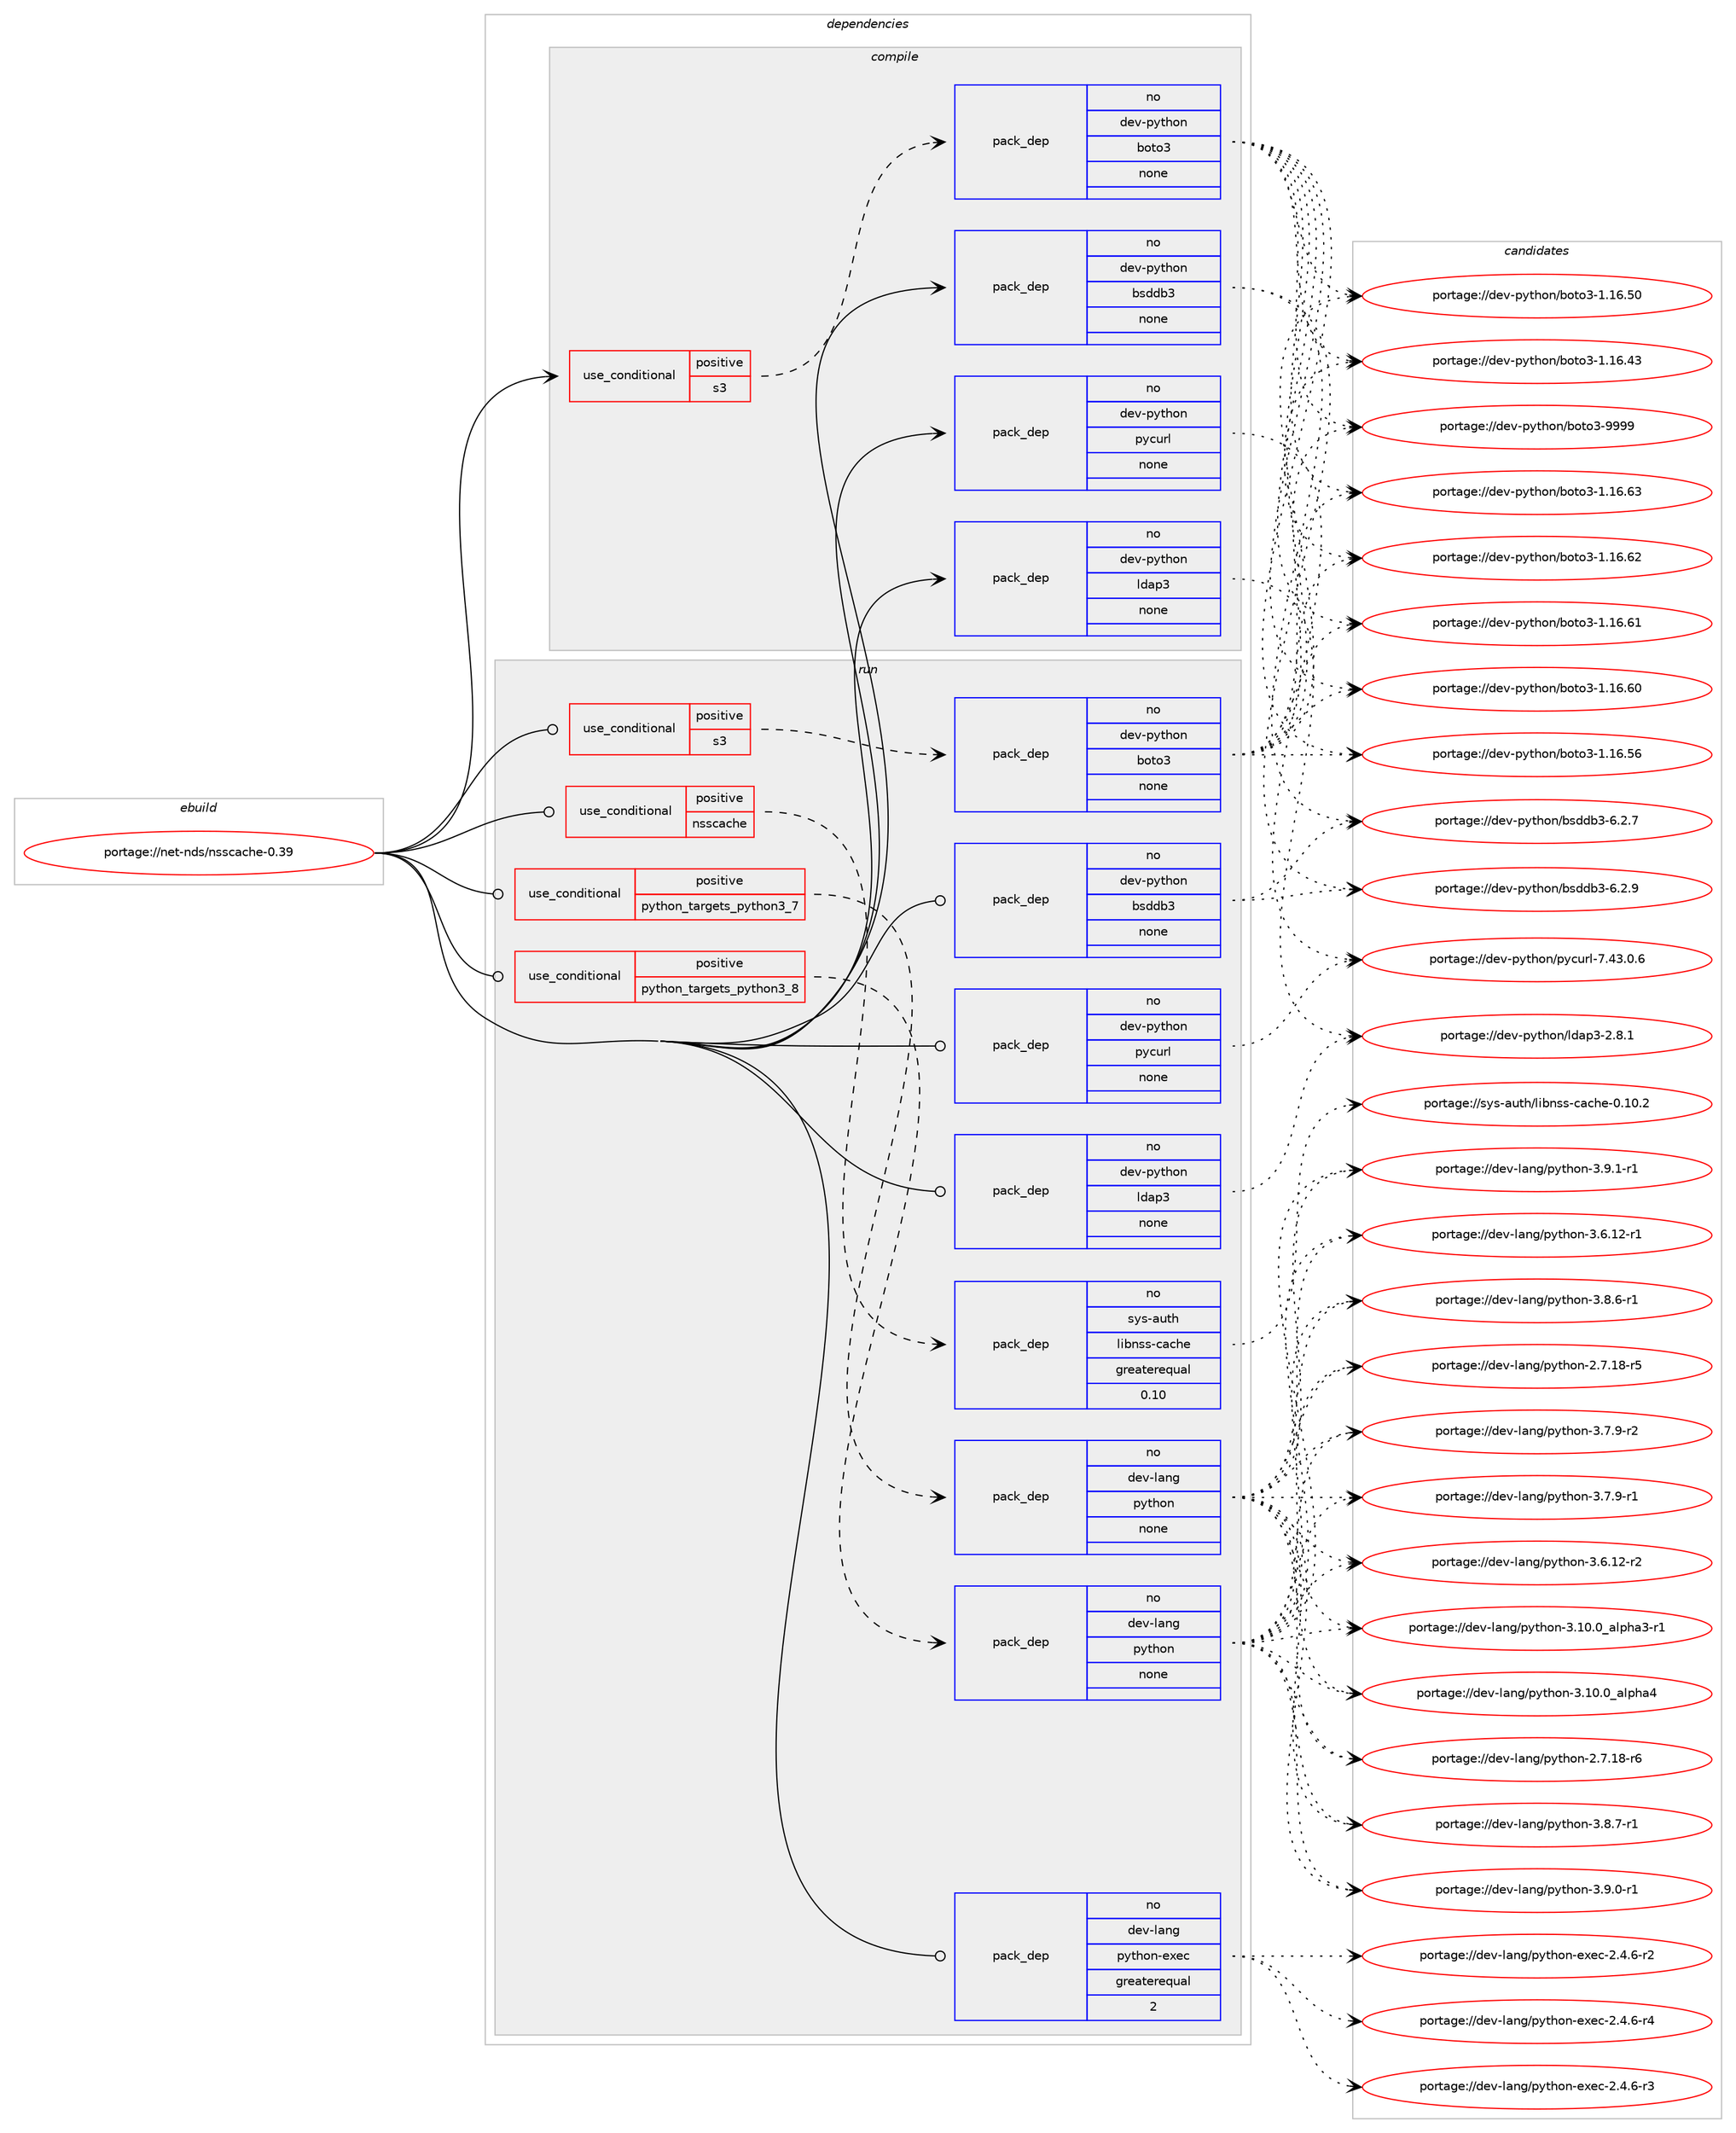 digraph prolog {

# *************
# Graph options
# *************

newrank=true;
concentrate=true;
compound=true;
graph [rankdir=LR,fontname=Helvetica,fontsize=10,ranksep=1.5];#, ranksep=2.5, nodesep=0.2];
edge  [arrowhead=vee];
node  [fontname=Helvetica,fontsize=10];

# **********
# The ebuild
# **********

subgraph cluster_leftcol {
color=gray;
rank=same;
label=<<i>ebuild</i>>;
id [label="portage://net-nds/nsscache-0.39", color=red, width=4, href="../net-nds/nsscache-0.39.svg"];
}

# ****************
# The dependencies
# ****************

subgraph cluster_midcol {
color=gray;
label=<<i>dependencies</i>>;
subgraph cluster_compile {
fillcolor="#eeeeee";
style=filled;
label=<<i>compile</i>>;
subgraph cond7190 {
dependency23466 [label=<<TABLE BORDER="0" CELLBORDER="1" CELLSPACING="0" CELLPADDING="4"><TR><TD ROWSPAN="3" CELLPADDING="10">use_conditional</TD></TR><TR><TD>positive</TD></TR><TR><TD>s3</TD></TR></TABLE>>, shape=none, color=red];
subgraph pack16088 {
dependency23467 [label=<<TABLE BORDER="0" CELLBORDER="1" CELLSPACING="0" CELLPADDING="4" WIDTH="220"><TR><TD ROWSPAN="6" CELLPADDING="30">pack_dep</TD></TR><TR><TD WIDTH="110">no</TD></TR><TR><TD>dev-python</TD></TR><TR><TD>boto3</TD></TR><TR><TD>none</TD></TR><TR><TD></TD></TR></TABLE>>, shape=none, color=blue];
}
dependency23466:e -> dependency23467:w [weight=20,style="dashed",arrowhead="vee"];
}
id:e -> dependency23466:w [weight=20,style="solid",arrowhead="vee"];
subgraph pack16089 {
dependency23468 [label=<<TABLE BORDER="0" CELLBORDER="1" CELLSPACING="0" CELLPADDING="4" WIDTH="220"><TR><TD ROWSPAN="6" CELLPADDING="30">pack_dep</TD></TR><TR><TD WIDTH="110">no</TD></TR><TR><TD>dev-python</TD></TR><TR><TD>bsddb3</TD></TR><TR><TD>none</TD></TR><TR><TD></TD></TR></TABLE>>, shape=none, color=blue];
}
id:e -> dependency23468:w [weight=20,style="solid",arrowhead="vee"];
subgraph pack16090 {
dependency23469 [label=<<TABLE BORDER="0" CELLBORDER="1" CELLSPACING="0" CELLPADDING="4" WIDTH="220"><TR><TD ROWSPAN="6" CELLPADDING="30">pack_dep</TD></TR><TR><TD WIDTH="110">no</TD></TR><TR><TD>dev-python</TD></TR><TR><TD>ldap3</TD></TR><TR><TD>none</TD></TR><TR><TD></TD></TR></TABLE>>, shape=none, color=blue];
}
id:e -> dependency23469:w [weight=20,style="solid",arrowhead="vee"];
subgraph pack16091 {
dependency23470 [label=<<TABLE BORDER="0" CELLBORDER="1" CELLSPACING="0" CELLPADDING="4" WIDTH="220"><TR><TD ROWSPAN="6" CELLPADDING="30">pack_dep</TD></TR><TR><TD WIDTH="110">no</TD></TR><TR><TD>dev-python</TD></TR><TR><TD>pycurl</TD></TR><TR><TD>none</TD></TR><TR><TD></TD></TR></TABLE>>, shape=none, color=blue];
}
id:e -> dependency23470:w [weight=20,style="solid",arrowhead="vee"];
}
subgraph cluster_compileandrun {
fillcolor="#eeeeee";
style=filled;
label=<<i>compile and run</i>>;
}
subgraph cluster_run {
fillcolor="#eeeeee";
style=filled;
label=<<i>run</i>>;
subgraph cond7191 {
dependency23471 [label=<<TABLE BORDER="0" CELLBORDER="1" CELLSPACING="0" CELLPADDING="4"><TR><TD ROWSPAN="3" CELLPADDING="10">use_conditional</TD></TR><TR><TD>positive</TD></TR><TR><TD>nsscache</TD></TR></TABLE>>, shape=none, color=red];
subgraph pack16092 {
dependency23472 [label=<<TABLE BORDER="0" CELLBORDER="1" CELLSPACING="0" CELLPADDING="4" WIDTH="220"><TR><TD ROWSPAN="6" CELLPADDING="30">pack_dep</TD></TR><TR><TD WIDTH="110">no</TD></TR><TR><TD>sys-auth</TD></TR><TR><TD>libnss-cache</TD></TR><TR><TD>greaterequal</TD></TR><TR><TD>0.10</TD></TR></TABLE>>, shape=none, color=blue];
}
dependency23471:e -> dependency23472:w [weight=20,style="dashed",arrowhead="vee"];
}
id:e -> dependency23471:w [weight=20,style="solid",arrowhead="odot"];
subgraph cond7192 {
dependency23473 [label=<<TABLE BORDER="0" CELLBORDER="1" CELLSPACING="0" CELLPADDING="4"><TR><TD ROWSPAN="3" CELLPADDING="10">use_conditional</TD></TR><TR><TD>positive</TD></TR><TR><TD>python_targets_python3_7</TD></TR></TABLE>>, shape=none, color=red];
subgraph pack16093 {
dependency23474 [label=<<TABLE BORDER="0" CELLBORDER="1" CELLSPACING="0" CELLPADDING="4" WIDTH="220"><TR><TD ROWSPAN="6" CELLPADDING="30">pack_dep</TD></TR><TR><TD WIDTH="110">no</TD></TR><TR><TD>dev-lang</TD></TR><TR><TD>python</TD></TR><TR><TD>none</TD></TR><TR><TD></TD></TR></TABLE>>, shape=none, color=blue];
}
dependency23473:e -> dependency23474:w [weight=20,style="dashed",arrowhead="vee"];
}
id:e -> dependency23473:w [weight=20,style="solid",arrowhead="odot"];
subgraph cond7193 {
dependency23475 [label=<<TABLE BORDER="0" CELLBORDER="1" CELLSPACING="0" CELLPADDING="4"><TR><TD ROWSPAN="3" CELLPADDING="10">use_conditional</TD></TR><TR><TD>positive</TD></TR><TR><TD>python_targets_python3_8</TD></TR></TABLE>>, shape=none, color=red];
subgraph pack16094 {
dependency23476 [label=<<TABLE BORDER="0" CELLBORDER="1" CELLSPACING="0" CELLPADDING="4" WIDTH="220"><TR><TD ROWSPAN="6" CELLPADDING="30">pack_dep</TD></TR><TR><TD WIDTH="110">no</TD></TR><TR><TD>dev-lang</TD></TR><TR><TD>python</TD></TR><TR><TD>none</TD></TR><TR><TD></TD></TR></TABLE>>, shape=none, color=blue];
}
dependency23475:e -> dependency23476:w [weight=20,style="dashed",arrowhead="vee"];
}
id:e -> dependency23475:w [weight=20,style="solid",arrowhead="odot"];
subgraph cond7194 {
dependency23477 [label=<<TABLE BORDER="0" CELLBORDER="1" CELLSPACING="0" CELLPADDING="4"><TR><TD ROWSPAN="3" CELLPADDING="10">use_conditional</TD></TR><TR><TD>positive</TD></TR><TR><TD>s3</TD></TR></TABLE>>, shape=none, color=red];
subgraph pack16095 {
dependency23478 [label=<<TABLE BORDER="0" CELLBORDER="1" CELLSPACING="0" CELLPADDING="4" WIDTH="220"><TR><TD ROWSPAN="6" CELLPADDING="30">pack_dep</TD></TR><TR><TD WIDTH="110">no</TD></TR><TR><TD>dev-python</TD></TR><TR><TD>boto3</TD></TR><TR><TD>none</TD></TR><TR><TD></TD></TR></TABLE>>, shape=none, color=blue];
}
dependency23477:e -> dependency23478:w [weight=20,style="dashed",arrowhead="vee"];
}
id:e -> dependency23477:w [weight=20,style="solid",arrowhead="odot"];
subgraph pack16096 {
dependency23479 [label=<<TABLE BORDER="0" CELLBORDER="1" CELLSPACING="0" CELLPADDING="4" WIDTH="220"><TR><TD ROWSPAN="6" CELLPADDING="30">pack_dep</TD></TR><TR><TD WIDTH="110">no</TD></TR><TR><TD>dev-lang</TD></TR><TR><TD>python-exec</TD></TR><TR><TD>greaterequal</TD></TR><TR><TD>2</TD></TR></TABLE>>, shape=none, color=blue];
}
id:e -> dependency23479:w [weight=20,style="solid",arrowhead="odot"];
subgraph pack16097 {
dependency23480 [label=<<TABLE BORDER="0" CELLBORDER="1" CELLSPACING="0" CELLPADDING="4" WIDTH="220"><TR><TD ROWSPAN="6" CELLPADDING="30">pack_dep</TD></TR><TR><TD WIDTH="110">no</TD></TR><TR><TD>dev-python</TD></TR><TR><TD>bsddb3</TD></TR><TR><TD>none</TD></TR><TR><TD></TD></TR></TABLE>>, shape=none, color=blue];
}
id:e -> dependency23480:w [weight=20,style="solid",arrowhead="odot"];
subgraph pack16098 {
dependency23481 [label=<<TABLE BORDER="0" CELLBORDER="1" CELLSPACING="0" CELLPADDING="4" WIDTH="220"><TR><TD ROWSPAN="6" CELLPADDING="30">pack_dep</TD></TR><TR><TD WIDTH="110">no</TD></TR><TR><TD>dev-python</TD></TR><TR><TD>ldap3</TD></TR><TR><TD>none</TD></TR><TR><TD></TD></TR></TABLE>>, shape=none, color=blue];
}
id:e -> dependency23481:w [weight=20,style="solid",arrowhead="odot"];
subgraph pack16099 {
dependency23482 [label=<<TABLE BORDER="0" CELLBORDER="1" CELLSPACING="0" CELLPADDING="4" WIDTH="220"><TR><TD ROWSPAN="6" CELLPADDING="30">pack_dep</TD></TR><TR><TD WIDTH="110">no</TD></TR><TR><TD>dev-python</TD></TR><TR><TD>pycurl</TD></TR><TR><TD>none</TD></TR><TR><TD></TD></TR></TABLE>>, shape=none, color=blue];
}
id:e -> dependency23482:w [weight=20,style="solid",arrowhead="odot"];
}
}

# **************
# The candidates
# **************

subgraph cluster_choices {
rank=same;
color=gray;
label=<<i>candidates</i>>;

subgraph choice16088 {
color=black;
nodesep=1;
choice100101118451121211161041111104798111116111514557575757 [label="portage://dev-python/boto3-9999", color=red, width=4,href="../dev-python/boto3-9999.svg"];
choice100101118451121211161041111104798111116111514549464954465451 [label="portage://dev-python/boto3-1.16.63", color=red, width=4,href="../dev-python/boto3-1.16.63.svg"];
choice100101118451121211161041111104798111116111514549464954465450 [label="portage://dev-python/boto3-1.16.62", color=red, width=4,href="../dev-python/boto3-1.16.62.svg"];
choice100101118451121211161041111104798111116111514549464954465449 [label="portage://dev-python/boto3-1.16.61", color=red, width=4,href="../dev-python/boto3-1.16.61.svg"];
choice100101118451121211161041111104798111116111514549464954465448 [label="portage://dev-python/boto3-1.16.60", color=red, width=4,href="../dev-python/boto3-1.16.60.svg"];
choice100101118451121211161041111104798111116111514549464954465354 [label="portage://dev-python/boto3-1.16.56", color=red, width=4,href="../dev-python/boto3-1.16.56.svg"];
choice100101118451121211161041111104798111116111514549464954465348 [label="portage://dev-python/boto3-1.16.50", color=red, width=4,href="../dev-python/boto3-1.16.50.svg"];
choice100101118451121211161041111104798111116111514549464954465251 [label="portage://dev-python/boto3-1.16.43", color=red, width=4,href="../dev-python/boto3-1.16.43.svg"];
dependency23467:e -> choice100101118451121211161041111104798111116111514557575757:w [style=dotted,weight="100"];
dependency23467:e -> choice100101118451121211161041111104798111116111514549464954465451:w [style=dotted,weight="100"];
dependency23467:e -> choice100101118451121211161041111104798111116111514549464954465450:w [style=dotted,weight="100"];
dependency23467:e -> choice100101118451121211161041111104798111116111514549464954465449:w [style=dotted,weight="100"];
dependency23467:e -> choice100101118451121211161041111104798111116111514549464954465448:w [style=dotted,weight="100"];
dependency23467:e -> choice100101118451121211161041111104798111116111514549464954465354:w [style=dotted,weight="100"];
dependency23467:e -> choice100101118451121211161041111104798111116111514549464954465348:w [style=dotted,weight="100"];
dependency23467:e -> choice100101118451121211161041111104798111116111514549464954465251:w [style=dotted,weight="100"];
}
subgraph choice16089 {
color=black;
nodesep=1;
choice1001011184511212111610411111047981151001009851455446504657 [label="portage://dev-python/bsddb3-6.2.9", color=red, width=4,href="../dev-python/bsddb3-6.2.9.svg"];
choice1001011184511212111610411111047981151001009851455446504655 [label="portage://dev-python/bsddb3-6.2.7", color=red, width=4,href="../dev-python/bsddb3-6.2.7.svg"];
dependency23468:e -> choice1001011184511212111610411111047981151001009851455446504657:w [style=dotted,weight="100"];
dependency23468:e -> choice1001011184511212111610411111047981151001009851455446504655:w [style=dotted,weight="100"];
}
subgraph choice16090 {
color=black;
nodesep=1;
choice10010111845112121116104111110471081009711251455046564649 [label="portage://dev-python/ldap3-2.8.1", color=red, width=4,href="../dev-python/ldap3-2.8.1.svg"];
dependency23469:e -> choice10010111845112121116104111110471081009711251455046564649:w [style=dotted,weight="100"];
}
subgraph choice16091 {
color=black;
nodesep=1;
choice100101118451121211161041111104711212199117114108455546525146484654 [label="portage://dev-python/pycurl-7.43.0.6", color=red, width=4,href="../dev-python/pycurl-7.43.0.6.svg"];
dependency23470:e -> choice100101118451121211161041111104711212199117114108455546525146484654:w [style=dotted,weight="100"];
}
subgraph choice16092 {
color=black;
nodesep=1;
choice115121115459711711610447108105981101151154599979910410145484649484650 [label="portage://sys-auth/libnss-cache-0.10.2", color=red, width=4,href="../sys-auth/libnss-cache-0.10.2.svg"];
dependency23472:e -> choice115121115459711711610447108105981101151154599979910410145484649484650:w [style=dotted,weight="100"];
}
subgraph choice16093 {
color=black;
nodesep=1;
choice1001011184510897110103471121211161041111104551465746494511449 [label="portage://dev-lang/python-3.9.1-r1", color=red, width=4,href="../dev-lang/python-3.9.1-r1.svg"];
choice1001011184510897110103471121211161041111104551465746484511449 [label="portage://dev-lang/python-3.9.0-r1", color=red, width=4,href="../dev-lang/python-3.9.0-r1.svg"];
choice1001011184510897110103471121211161041111104551465646554511449 [label="portage://dev-lang/python-3.8.7-r1", color=red, width=4,href="../dev-lang/python-3.8.7-r1.svg"];
choice1001011184510897110103471121211161041111104551465646544511449 [label="portage://dev-lang/python-3.8.6-r1", color=red, width=4,href="../dev-lang/python-3.8.6-r1.svg"];
choice1001011184510897110103471121211161041111104551465546574511450 [label="portage://dev-lang/python-3.7.9-r2", color=red, width=4,href="../dev-lang/python-3.7.9-r2.svg"];
choice1001011184510897110103471121211161041111104551465546574511449 [label="portage://dev-lang/python-3.7.9-r1", color=red, width=4,href="../dev-lang/python-3.7.9-r1.svg"];
choice100101118451089711010347112121116104111110455146544649504511450 [label="portage://dev-lang/python-3.6.12-r2", color=red, width=4,href="../dev-lang/python-3.6.12-r2.svg"];
choice100101118451089711010347112121116104111110455146544649504511449 [label="portage://dev-lang/python-3.6.12-r1", color=red, width=4,href="../dev-lang/python-3.6.12-r1.svg"];
choice1001011184510897110103471121211161041111104551464948464895971081121049752 [label="portage://dev-lang/python-3.10.0_alpha4", color=red, width=4,href="../dev-lang/python-3.10.0_alpha4.svg"];
choice10010111845108971101034711212111610411111045514649484648959710811210497514511449 [label="portage://dev-lang/python-3.10.0_alpha3-r1", color=red, width=4,href="../dev-lang/python-3.10.0_alpha3-r1.svg"];
choice100101118451089711010347112121116104111110455046554649564511454 [label="portage://dev-lang/python-2.7.18-r6", color=red, width=4,href="../dev-lang/python-2.7.18-r6.svg"];
choice100101118451089711010347112121116104111110455046554649564511453 [label="portage://dev-lang/python-2.7.18-r5", color=red, width=4,href="../dev-lang/python-2.7.18-r5.svg"];
dependency23474:e -> choice1001011184510897110103471121211161041111104551465746494511449:w [style=dotted,weight="100"];
dependency23474:e -> choice1001011184510897110103471121211161041111104551465746484511449:w [style=dotted,weight="100"];
dependency23474:e -> choice1001011184510897110103471121211161041111104551465646554511449:w [style=dotted,weight="100"];
dependency23474:e -> choice1001011184510897110103471121211161041111104551465646544511449:w [style=dotted,weight="100"];
dependency23474:e -> choice1001011184510897110103471121211161041111104551465546574511450:w [style=dotted,weight="100"];
dependency23474:e -> choice1001011184510897110103471121211161041111104551465546574511449:w [style=dotted,weight="100"];
dependency23474:e -> choice100101118451089711010347112121116104111110455146544649504511450:w [style=dotted,weight="100"];
dependency23474:e -> choice100101118451089711010347112121116104111110455146544649504511449:w [style=dotted,weight="100"];
dependency23474:e -> choice1001011184510897110103471121211161041111104551464948464895971081121049752:w [style=dotted,weight="100"];
dependency23474:e -> choice10010111845108971101034711212111610411111045514649484648959710811210497514511449:w [style=dotted,weight="100"];
dependency23474:e -> choice100101118451089711010347112121116104111110455046554649564511454:w [style=dotted,weight="100"];
dependency23474:e -> choice100101118451089711010347112121116104111110455046554649564511453:w [style=dotted,weight="100"];
}
subgraph choice16094 {
color=black;
nodesep=1;
choice1001011184510897110103471121211161041111104551465746494511449 [label="portage://dev-lang/python-3.9.1-r1", color=red, width=4,href="../dev-lang/python-3.9.1-r1.svg"];
choice1001011184510897110103471121211161041111104551465746484511449 [label="portage://dev-lang/python-3.9.0-r1", color=red, width=4,href="../dev-lang/python-3.9.0-r1.svg"];
choice1001011184510897110103471121211161041111104551465646554511449 [label="portage://dev-lang/python-3.8.7-r1", color=red, width=4,href="../dev-lang/python-3.8.7-r1.svg"];
choice1001011184510897110103471121211161041111104551465646544511449 [label="portage://dev-lang/python-3.8.6-r1", color=red, width=4,href="../dev-lang/python-3.8.6-r1.svg"];
choice1001011184510897110103471121211161041111104551465546574511450 [label="portage://dev-lang/python-3.7.9-r2", color=red, width=4,href="../dev-lang/python-3.7.9-r2.svg"];
choice1001011184510897110103471121211161041111104551465546574511449 [label="portage://dev-lang/python-3.7.9-r1", color=red, width=4,href="../dev-lang/python-3.7.9-r1.svg"];
choice100101118451089711010347112121116104111110455146544649504511450 [label="portage://dev-lang/python-3.6.12-r2", color=red, width=4,href="../dev-lang/python-3.6.12-r2.svg"];
choice100101118451089711010347112121116104111110455146544649504511449 [label="portage://dev-lang/python-3.6.12-r1", color=red, width=4,href="../dev-lang/python-3.6.12-r1.svg"];
choice1001011184510897110103471121211161041111104551464948464895971081121049752 [label="portage://dev-lang/python-3.10.0_alpha4", color=red, width=4,href="../dev-lang/python-3.10.0_alpha4.svg"];
choice10010111845108971101034711212111610411111045514649484648959710811210497514511449 [label="portage://dev-lang/python-3.10.0_alpha3-r1", color=red, width=4,href="../dev-lang/python-3.10.0_alpha3-r1.svg"];
choice100101118451089711010347112121116104111110455046554649564511454 [label="portage://dev-lang/python-2.7.18-r6", color=red, width=4,href="../dev-lang/python-2.7.18-r6.svg"];
choice100101118451089711010347112121116104111110455046554649564511453 [label="portage://dev-lang/python-2.7.18-r5", color=red, width=4,href="../dev-lang/python-2.7.18-r5.svg"];
dependency23476:e -> choice1001011184510897110103471121211161041111104551465746494511449:w [style=dotted,weight="100"];
dependency23476:e -> choice1001011184510897110103471121211161041111104551465746484511449:w [style=dotted,weight="100"];
dependency23476:e -> choice1001011184510897110103471121211161041111104551465646554511449:w [style=dotted,weight="100"];
dependency23476:e -> choice1001011184510897110103471121211161041111104551465646544511449:w [style=dotted,weight="100"];
dependency23476:e -> choice1001011184510897110103471121211161041111104551465546574511450:w [style=dotted,weight="100"];
dependency23476:e -> choice1001011184510897110103471121211161041111104551465546574511449:w [style=dotted,weight="100"];
dependency23476:e -> choice100101118451089711010347112121116104111110455146544649504511450:w [style=dotted,weight="100"];
dependency23476:e -> choice100101118451089711010347112121116104111110455146544649504511449:w [style=dotted,weight="100"];
dependency23476:e -> choice1001011184510897110103471121211161041111104551464948464895971081121049752:w [style=dotted,weight="100"];
dependency23476:e -> choice10010111845108971101034711212111610411111045514649484648959710811210497514511449:w [style=dotted,weight="100"];
dependency23476:e -> choice100101118451089711010347112121116104111110455046554649564511454:w [style=dotted,weight="100"];
dependency23476:e -> choice100101118451089711010347112121116104111110455046554649564511453:w [style=dotted,weight="100"];
}
subgraph choice16095 {
color=black;
nodesep=1;
choice100101118451121211161041111104798111116111514557575757 [label="portage://dev-python/boto3-9999", color=red, width=4,href="../dev-python/boto3-9999.svg"];
choice100101118451121211161041111104798111116111514549464954465451 [label="portage://dev-python/boto3-1.16.63", color=red, width=4,href="../dev-python/boto3-1.16.63.svg"];
choice100101118451121211161041111104798111116111514549464954465450 [label="portage://dev-python/boto3-1.16.62", color=red, width=4,href="../dev-python/boto3-1.16.62.svg"];
choice100101118451121211161041111104798111116111514549464954465449 [label="portage://dev-python/boto3-1.16.61", color=red, width=4,href="../dev-python/boto3-1.16.61.svg"];
choice100101118451121211161041111104798111116111514549464954465448 [label="portage://dev-python/boto3-1.16.60", color=red, width=4,href="../dev-python/boto3-1.16.60.svg"];
choice100101118451121211161041111104798111116111514549464954465354 [label="portage://dev-python/boto3-1.16.56", color=red, width=4,href="../dev-python/boto3-1.16.56.svg"];
choice100101118451121211161041111104798111116111514549464954465348 [label="portage://dev-python/boto3-1.16.50", color=red, width=4,href="../dev-python/boto3-1.16.50.svg"];
choice100101118451121211161041111104798111116111514549464954465251 [label="portage://dev-python/boto3-1.16.43", color=red, width=4,href="../dev-python/boto3-1.16.43.svg"];
dependency23478:e -> choice100101118451121211161041111104798111116111514557575757:w [style=dotted,weight="100"];
dependency23478:e -> choice100101118451121211161041111104798111116111514549464954465451:w [style=dotted,weight="100"];
dependency23478:e -> choice100101118451121211161041111104798111116111514549464954465450:w [style=dotted,weight="100"];
dependency23478:e -> choice100101118451121211161041111104798111116111514549464954465449:w [style=dotted,weight="100"];
dependency23478:e -> choice100101118451121211161041111104798111116111514549464954465448:w [style=dotted,weight="100"];
dependency23478:e -> choice100101118451121211161041111104798111116111514549464954465354:w [style=dotted,weight="100"];
dependency23478:e -> choice100101118451121211161041111104798111116111514549464954465348:w [style=dotted,weight="100"];
dependency23478:e -> choice100101118451121211161041111104798111116111514549464954465251:w [style=dotted,weight="100"];
}
subgraph choice16096 {
color=black;
nodesep=1;
choice10010111845108971101034711212111610411111045101120101994550465246544511452 [label="portage://dev-lang/python-exec-2.4.6-r4", color=red, width=4,href="../dev-lang/python-exec-2.4.6-r4.svg"];
choice10010111845108971101034711212111610411111045101120101994550465246544511451 [label="portage://dev-lang/python-exec-2.4.6-r3", color=red, width=4,href="../dev-lang/python-exec-2.4.6-r3.svg"];
choice10010111845108971101034711212111610411111045101120101994550465246544511450 [label="portage://dev-lang/python-exec-2.4.6-r2", color=red, width=4,href="../dev-lang/python-exec-2.4.6-r2.svg"];
dependency23479:e -> choice10010111845108971101034711212111610411111045101120101994550465246544511452:w [style=dotted,weight="100"];
dependency23479:e -> choice10010111845108971101034711212111610411111045101120101994550465246544511451:w [style=dotted,weight="100"];
dependency23479:e -> choice10010111845108971101034711212111610411111045101120101994550465246544511450:w [style=dotted,weight="100"];
}
subgraph choice16097 {
color=black;
nodesep=1;
choice1001011184511212111610411111047981151001009851455446504657 [label="portage://dev-python/bsddb3-6.2.9", color=red, width=4,href="../dev-python/bsddb3-6.2.9.svg"];
choice1001011184511212111610411111047981151001009851455446504655 [label="portage://dev-python/bsddb3-6.2.7", color=red, width=4,href="../dev-python/bsddb3-6.2.7.svg"];
dependency23480:e -> choice1001011184511212111610411111047981151001009851455446504657:w [style=dotted,weight="100"];
dependency23480:e -> choice1001011184511212111610411111047981151001009851455446504655:w [style=dotted,weight="100"];
}
subgraph choice16098 {
color=black;
nodesep=1;
choice10010111845112121116104111110471081009711251455046564649 [label="portage://dev-python/ldap3-2.8.1", color=red, width=4,href="../dev-python/ldap3-2.8.1.svg"];
dependency23481:e -> choice10010111845112121116104111110471081009711251455046564649:w [style=dotted,weight="100"];
}
subgraph choice16099 {
color=black;
nodesep=1;
choice100101118451121211161041111104711212199117114108455546525146484654 [label="portage://dev-python/pycurl-7.43.0.6", color=red, width=4,href="../dev-python/pycurl-7.43.0.6.svg"];
dependency23482:e -> choice100101118451121211161041111104711212199117114108455546525146484654:w [style=dotted,weight="100"];
}
}

}
